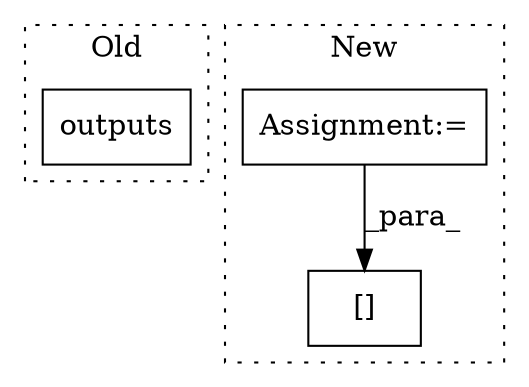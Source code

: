 digraph G {
subgraph cluster0 {
1 [label="outputs" a="32" s="19828" l="9" shape="box"];
label = "Old";
style="dotted";
}
subgraph cluster1 {
2 [label="[]" a="2" s="21076,21104" l="15,1" shape="box"];
3 [label="Assignment:=" a="7" s="20752,20829" l="53,2" shape="box"];
label = "New";
style="dotted";
}
3 -> 2 [label="_para_"];
}
